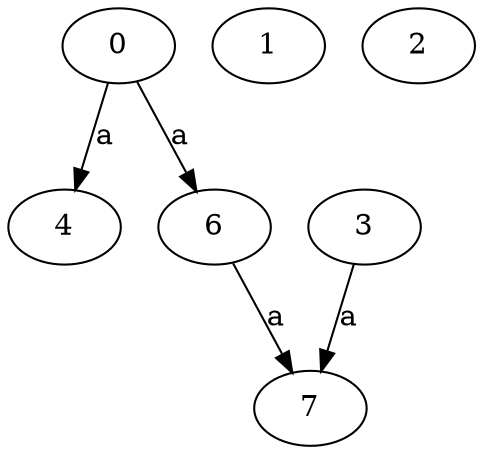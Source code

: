 strict digraph  {
0;
1;
4;
2;
3;
6;
7;
0 -> 4  [label=a];
0 -> 6  [label=a];
3 -> 7  [label=a];
6 -> 7  [label=a];
}
